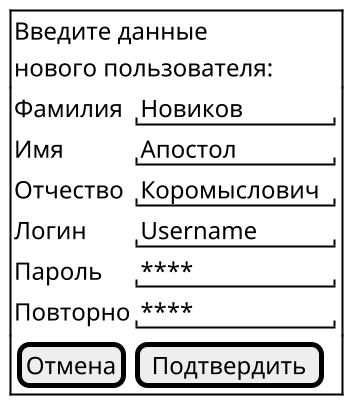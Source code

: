 @startsalt

scale 2

{+

{ 
    Введите данные 
    нового пользователя: 
}
{
    Фамилия  | "Новиков     "
    Имя      | "Апостол     "
    Отчество | "Коромыслович"
    Логин    | "Username    "
    Пароль   | "****        "
    Повторно | "****        "
}
{ [Отмена] | [Подтвердить] }

}

@endsalt

